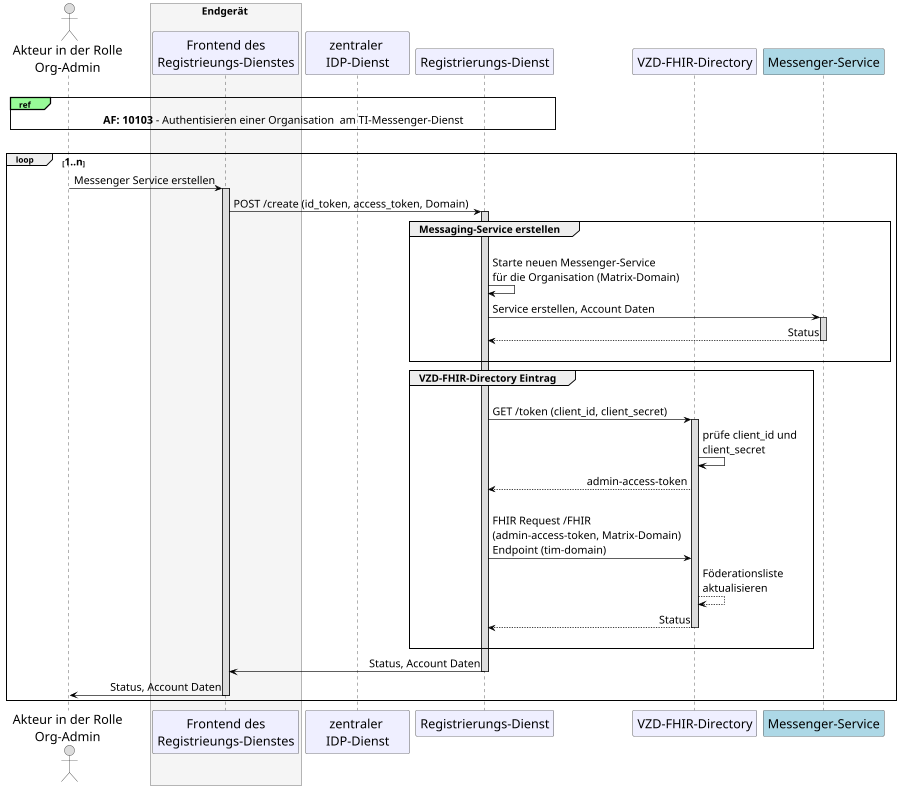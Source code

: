 /' 
# TI-Messenger 1.1
# TI-Messenger-Dienst
# UC - 10060
# Sequence Diagram
# Name: Bereitstellung eines Messenger Service für eine Organisation
'/

@startuml
skinparam sequenceMessageAlign direction
skinparam WrapWidth 300
skinparam minClassWidth 150
skinparam BoxPadding 1
skinparam sequenceReferenceHeaderBackgroundColor palegreen
scale max 900 width

skinparam sequence {
ArrowColor black
ArrowFontSize 17
ActorBorderColor black
LifeLineBorderColor black
LifeLineBackgroundColor Gainsboro

ParticipantBorderColor Motivation
ParticipantBackgroundColor Motivation
ParticipantFontName Impact
ParticipantFontSize 20
ParticipantFontColor black
ParticipantBorderColor Black
ParticipantBackgroundColor MOTIVATION

ActorBackgroundColor Gainsboro
ActorFontColor black
ActorFontSize 20
ActorFontName Aapex
}
    actor U as "Akteur in der Rolle\nOrg-Admin"
      box <size:16>Endgerät</size> #WhiteSmoke
        participant C as "Frontend des\nRegistrieungs-Dienstes"
      end box
    participant I as "zentraler \nIDP-Dienst"
    participant R as "Registrierungs-Dienst"
    participant VZD as "VZD-FHIR-Directory"
    participant MS as "Messenger-Service" #LightBlue

|||
ref over U, R: <size:17>**AF: 10103** - Authentisieren einer Organisation  am TI-Messenger-Dienst</size> 
|||

loop <size:16>1..n</size>
  U->C: Messenger Service erstellen
  Activate C
  C->R: POST /create (id_token, access_token, Domain)
    Activate R
    
    group <size:16>Messaging-Service erstellen</size>
    |||
      R->R: Starte neuen Messenger-Service \nfür die Organisation (Matrix-Domain)
      R->MS: Service erstellen, Account Daten
        Activate MS
      MS-->R: Status
        Deactivate MS
    |||
    end
    
    group <size:16>VZD-FHIR-Directory Eintrag</size>
    |||
      R->VZD: GET /token (client_id, client_secret)
        Activate VZD
      VZD->VZD: prüfe client_id und \nclient_secret
      VZD-->R: admin-access-token
      |||
      R->VZD: FHIR Request /FHIR \n(admin-access-token, Matrix-Domain)\nEndpoint (tim-domain)
      VZD-->VZD: Föderationsliste\naktualisieren
      VZD-->R: Status
        Deactivate VZD
    |||
    end

  R->C: Status, Account Daten
    Deactivate R
  C->U: Status, Account Daten
    Deactivate C
end

@enduml
